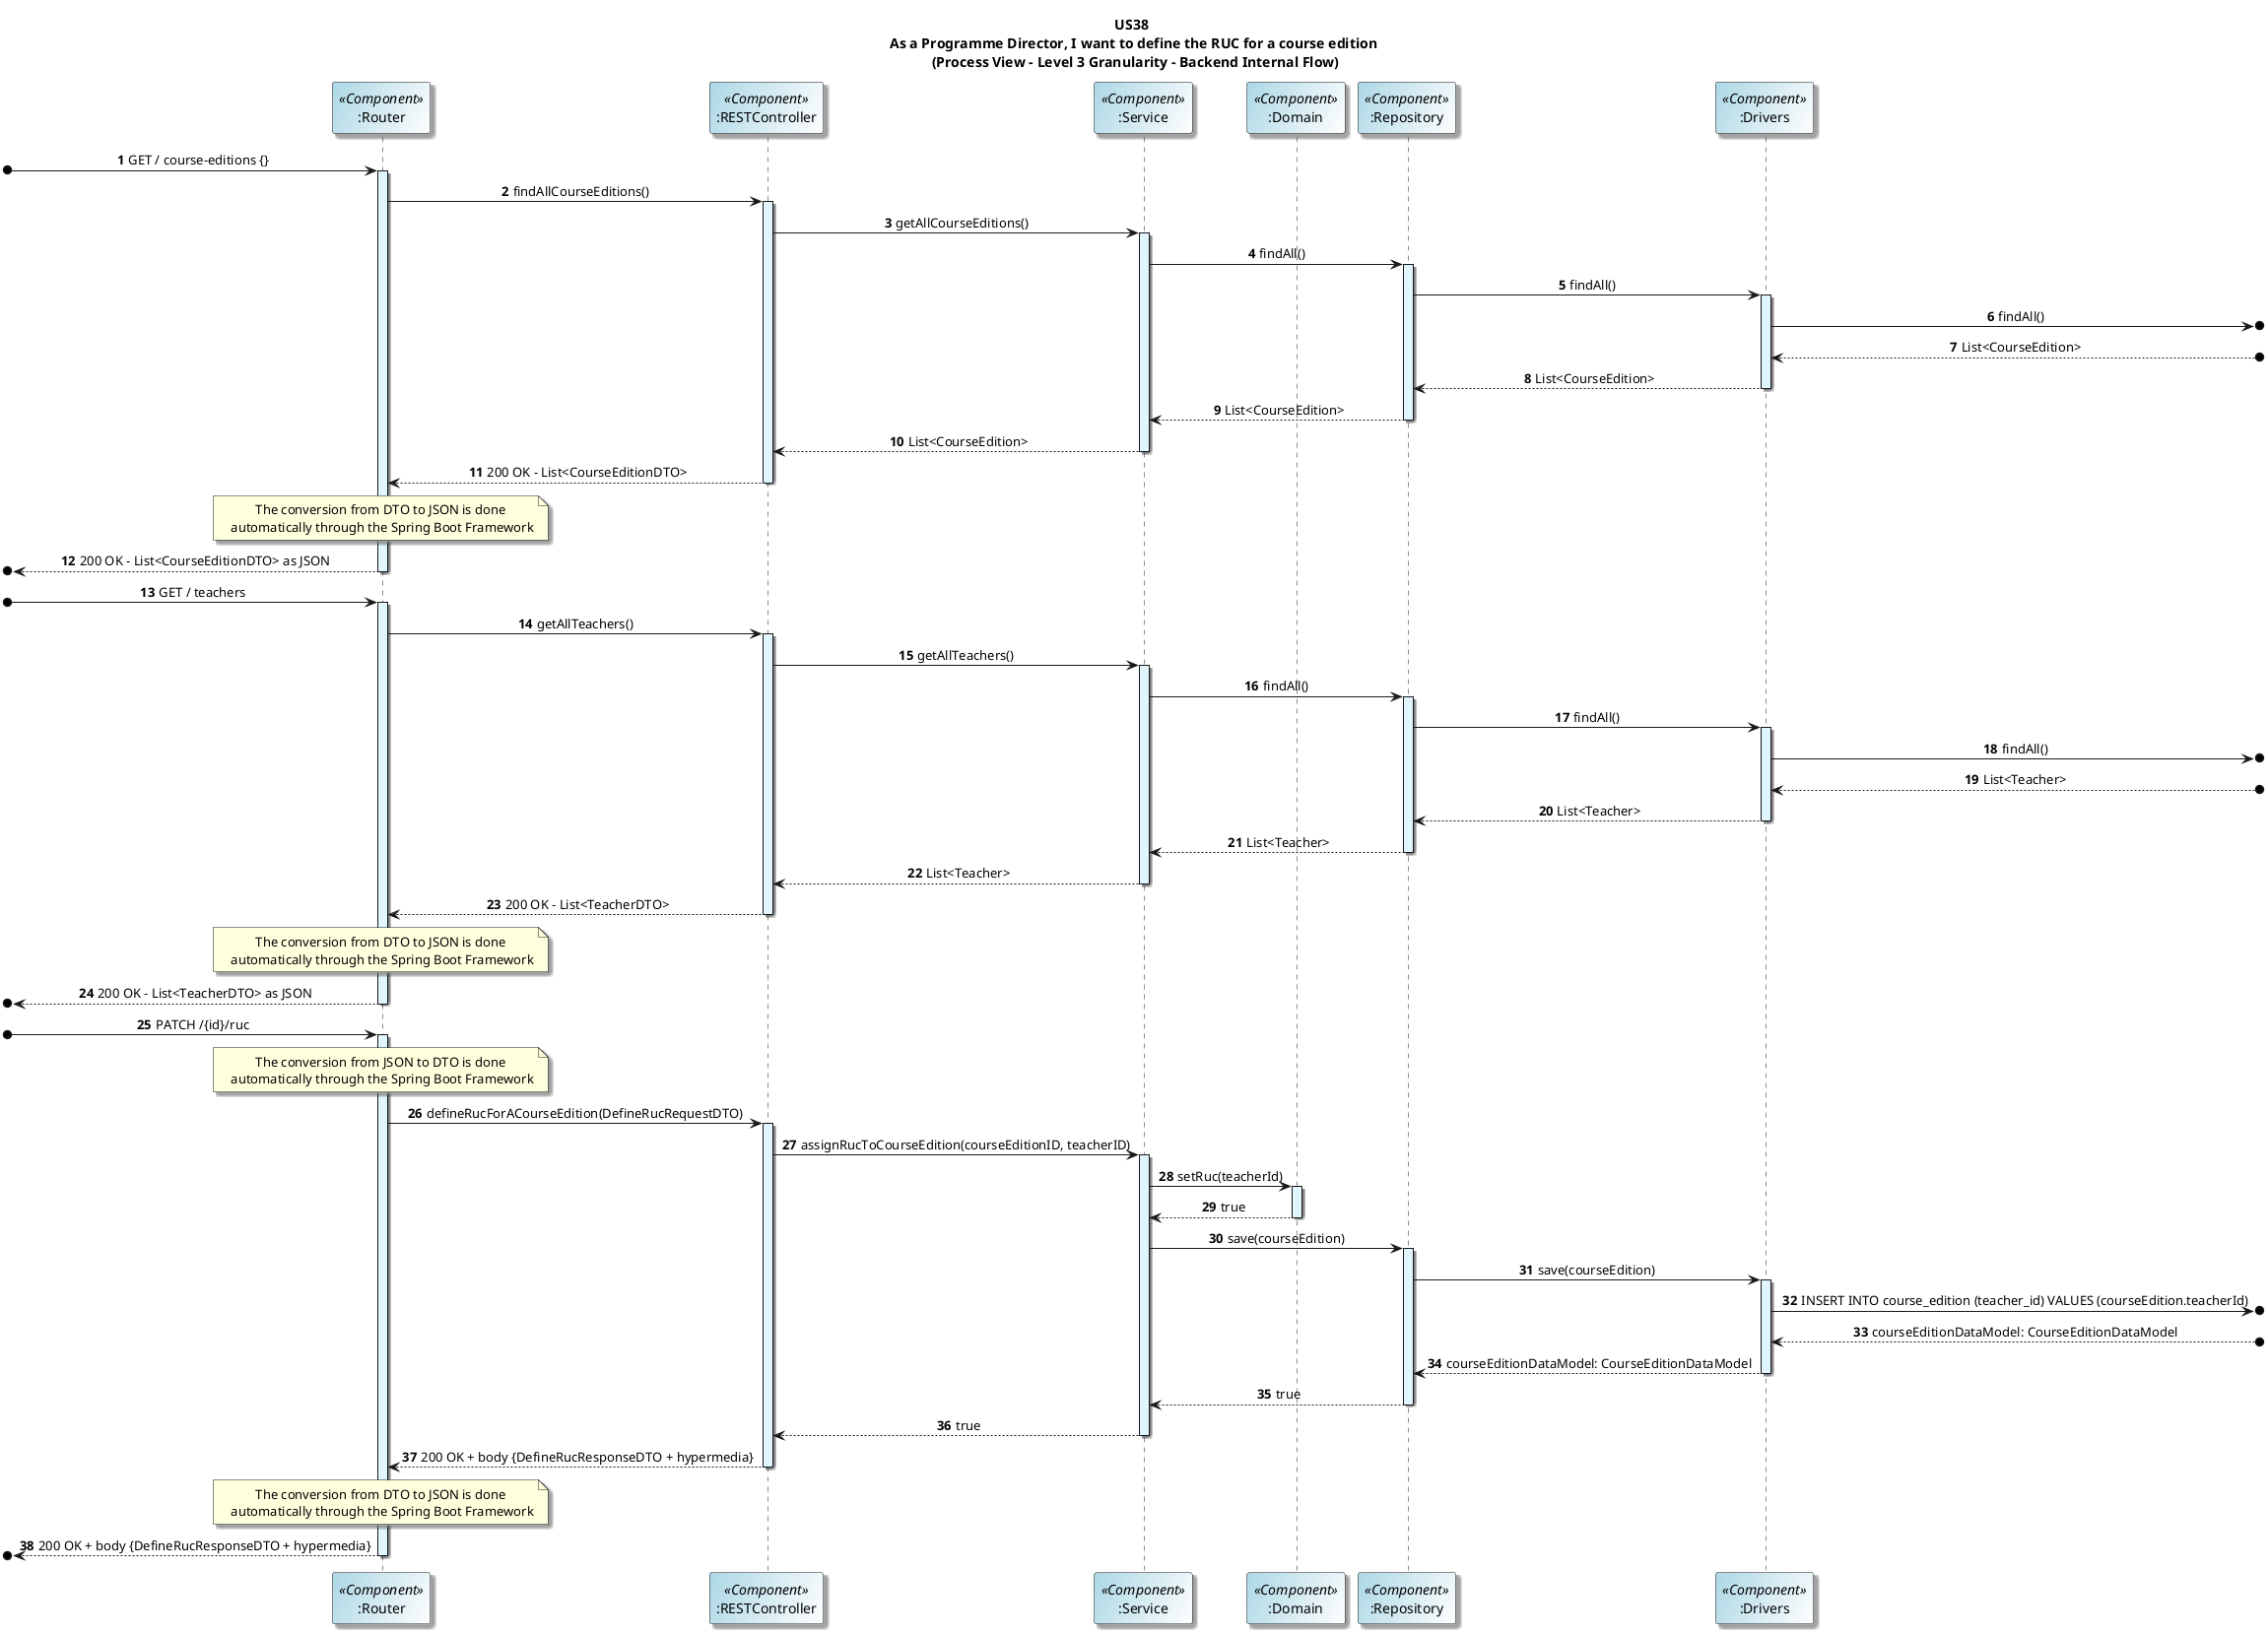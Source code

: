 @startuml
title US38 \n As a Programme Director, I want to define the RUC for a course edition \n (Process View - Level 3 Granularity - Backend Internal Flow)

skinparam defaultTextAlignment center
skinparam shadowing true
skinparam actorBackgroundColor #lightblue
skinparam participantBackgroundColor #lightblue/white
autonumber

participant ":Router" as router <<Component>>
participant ":RESTController" as controller <<Component>>
participant ":Service" as service <<Component>>
participant ":Domain" as domain <<Component>>
participant ":Repository" as repository <<Component>>
participant ":Drivers" as drivers <<Component>>

[o-> router: GET / course-editions {}
activate router  #E1F5FE
router -> controller: findAllCourseEditions()
activate controller  #E1F5FE

controller -> service: getAllCourseEditions()
activate service  #E1F5FE

service -> repository: findAll()
activate repository  #E1F5FE

repository -> drivers: findAll()
activate drivers  #E1F5FE
drivers ->o]: findAll()
drivers <--o] : List<CourseEdition>

drivers --> repository: List<CourseEdition>
deactivate drivers

repository --> service: List<CourseEdition>
deactivate repository

service --> controller: List<CourseEdition>
deactivate service

controller --> router: 200 OK – List<CourseEditionDTO>
deactivate controller

note over router: The conversion from DTO to JSON is done\n automatically through the Spring Boot Framework

[o<-- router: 200 OK - List<CourseEditionDTO> as JSON
deactivate router

[o-> router: GET / teachers
activate router #E1F5FE

router -> controller: getAllTeachers()
activate controller  #E1F5FE

controller -> service: getAllTeachers()
activate service  #E1F5FE

service -> repository: findAll()
activate repository  #E1F5FE

repository -> drivers: findAll()
activate drivers  #E1F5FE
drivers ->o]: findAll()
drivers <--o] : List<Teacher>
drivers --> repository: List<Teacher>
deactivate drivers

repository --> service: List<Teacher>
deactivate repository

service --> controller: List<Teacher>
deactivate service

controller --> router: 200 OK – List<TeacherDTO>
deactivate controller

note over router: The conversion from DTO to JSON is done\n automatically through the Spring Boot Framework

[o<-- router: 200 OK – List<TeacherDTO> as JSON
deactivate router

[o-> router: PATCH /{id}/ruc
activate router #E1F5FE

note over router: The conversion from JSON to DTO is done\n automatically through the Spring Boot Framework

router -> controller: defineRucForACourseEdition(DefineRucRequestDTO)
activate controller  #E1F5FE

controller -> service: assignRucToCourseEdition(courseEditionID, teacherID)
activate service  #E1F5FE

service -> domain: setRuc(teacherId)
activate domain  #E1F5FE

domain --> service: true
deactivate domain

service -> repository: save(courseEdition)
activate repository  #E1F5FE

repository -> drivers: save(courseEdition)
activate drivers  #E1F5FE
drivers ->o]: INSERT INTO course_edition (teacher_id) VALUES (courseEdition.teacherId)
drivers <--o] : courseEditionDataModel: CourseEditionDataModel
drivers --> repository: courseEditionDataModel: CourseEditionDataModel
deactivate drivers

repository --> service: true
deactivate repository

service --> controller: true
deactivate service

controller --> router:  200 OK + body {DefineRucResponseDTO + hypermedia}
deactivate controller

note over router: The conversion from DTO to JSON is done\n automatically through the Spring Boot Framework

[o<-- router: 200 OK + body {DefineRucResponseDTO + hypermedia}
deactivate router
@enduml